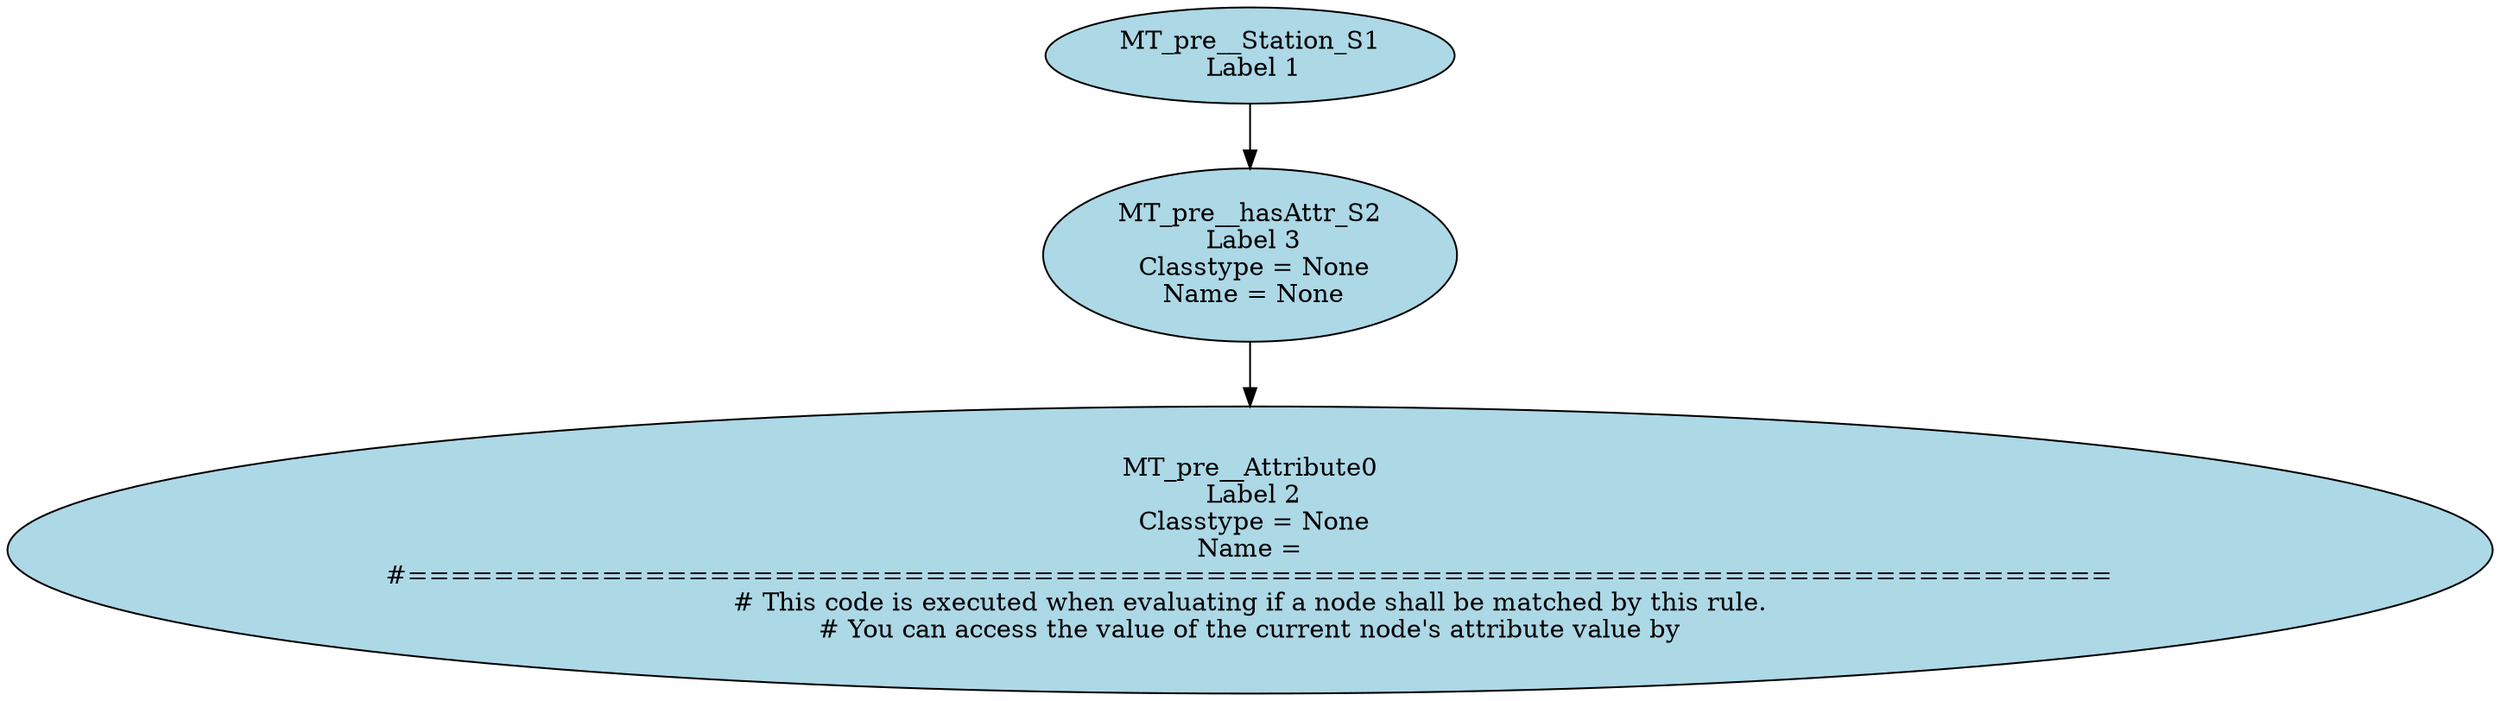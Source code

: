 digraph matchPattern_matcher_HS2S {
"MT_pre__Attribute0\n Label 2\n Classtype = None\n Name = 
#===============================================================================
# This code is executed when evaluating if a node shall be matched by this rule.
# You can access the value of the current node's attribute value by" [style=filled, fillcolor=lightblue];
"MT_pre__Station_S1\n Label 1" [style=filled, fillcolor=lightblue];
"MT_pre__hasAttr_S2\n Label 3\n Classtype = None\n Name = None" [style=filled, fillcolor=lightblue];
"MT_pre__hasAttr_S2\n Label 3\n Classtype = None\n Name = None" -> "MT_pre__Attribute0\n Label 2\n Classtype = None\n Name = 
#===============================================================================
# This code is executed when evaluating if a node shall be matched by this rule.
# You can access the value of the current node's attribute value by";
"MT_pre__Station_S1\n Label 1" -> "MT_pre__hasAttr_S2\n Label 3\n Classtype = None\n Name = None";
}
